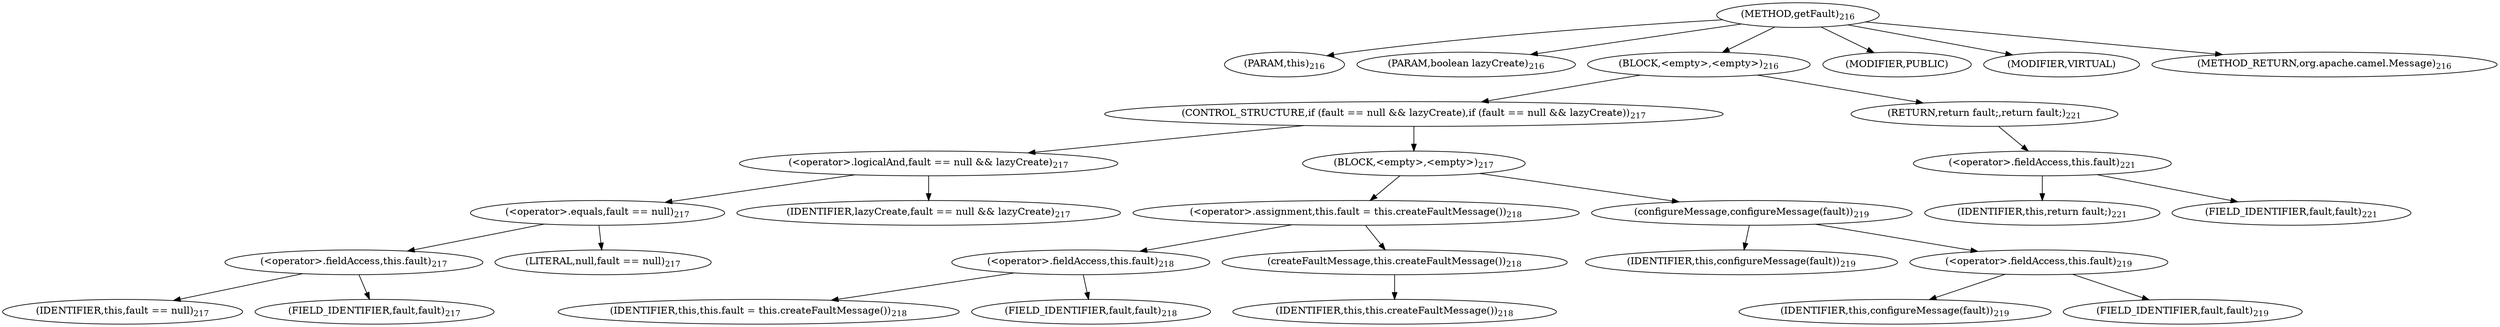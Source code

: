 digraph "getFault" {  
"645" [label = <(METHOD,getFault)<SUB>216</SUB>> ]
"54" [label = <(PARAM,this)<SUB>216</SUB>> ]
"646" [label = <(PARAM,boolean lazyCreate)<SUB>216</SUB>> ]
"647" [label = <(BLOCK,&lt;empty&gt;,&lt;empty&gt;)<SUB>216</SUB>> ]
"648" [label = <(CONTROL_STRUCTURE,if (fault == null &amp;&amp; lazyCreate),if (fault == null &amp;&amp; lazyCreate))<SUB>217</SUB>> ]
"649" [label = <(&lt;operator&gt;.logicalAnd,fault == null &amp;&amp; lazyCreate)<SUB>217</SUB>> ]
"650" [label = <(&lt;operator&gt;.equals,fault == null)<SUB>217</SUB>> ]
"651" [label = <(&lt;operator&gt;.fieldAccess,this.fault)<SUB>217</SUB>> ]
"652" [label = <(IDENTIFIER,this,fault == null)<SUB>217</SUB>> ]
"653" [label = <(FIELD_IDENTIFIER,fault,fault)<SUB>217</SUB>> ]
"654" [label = <(LITERAL,null,fault == null)<SUB>217</SUB>> ]
"655" [label = <(IDENTIFIER,lazyCreate,fault == null &amp;&amp; lazyCreate)<SUB>217</SUB>> ]
"656" [label = <(BLOCK,&lt;empty&gt;,&lt;empty&gt;)<SUB>217</SUB>> ]
"657" [label = <(&lt;operator&gt;.assignment,this.fault = this.createFaultMessage())<SUB>218</SUB>> ]
"658" [label = <(&lt;operator&gt;.fieldAccess,this.fault)<SUB>218</SUB>> ]
"659" [label = <(IDENTIFIER,this,this.fault = this.createFaultMessage())<SUB>218</SUB>> ]
"660" [label = <(FIELD_IDENTIFIER,fault,fault)<SUB>218</SUB>> ]
"661" [label = <(createFaultMessage,this.createFaultMessage())<SUB>218</SUB>> ]
"53" [label = <(IDENTIFIER,this,this.createFaultMessage())<SUB>218</SUB>> ]
"662" [label = <(configureMessage,configureMessage(fault))<SUB>219</SUB>> ]
"55" [label = <(IDENTIFIER,this,configureMessage(fault))<SUB>219</SUB>> ]
"663" [label = <(&lt;operator&gt;.fieldAccess,this.fault)<SUB>219</SUB>> ]
"664" [label = <(IDENTIFIER,this,configureMessage(fault))<SUB>219</SUB>> ]
"665" [label = <(FIELD_IDENTIFIER,fault,fault)<SUB>219</SUB>> ]
"666" [label = <(RETURN,return fault;,return fault;)<SUB>221</SUB>> ]
"667" [label = <(&lt;operator&gt;.fieldAccess,this.fault)<SUB>221</SUB>> ]
"668" [label = <(IDENTIFIER,this,return fault;)<SUB>221</SUB>> ]
"669" [label = <(FIELD_IDENTIFIER,fault,fault)<SUB>221</SUB>> ]
"670" [label = <(MODIFIER,PUBLIC)> ]
"671" [label = <(MODIFIER,VIRTUAL)> ]
"672" [label = <(METHOD_RETURN,org.apache.camel.Message)<SUB>216</SUB>> ]
  "645" -> "54" 
  "645" -> "646" 
  "645" -> "647" 
  "645" -> "670" 
  "645" -> "671" 
  "645" -> "672" 
  "647" -> "648" 
  "647" -> "666" 
  "648" -> "649" 
  "648" -> "656" 
  "649" -> "650" 
  "649" -> "655" 
  "650" -> "651" 
  "650" -> "654" 
  "651" -> "652" 
  "651" -> "653" 
  "656" -> "657" 
  "656" -> "662" 
  "657" -> "658" 
  "657" -> "661" 
  "658" -> "659" 
  "658" -> "660" 
  "661" -> "53" 
  "662" -> "55" 
  "662" -> "663" 
  "663" -> "664" 
  "663" -> "665" 
  "666" -> "667" 
  "667" -> "668" 
  "667" -> "669" 
}
